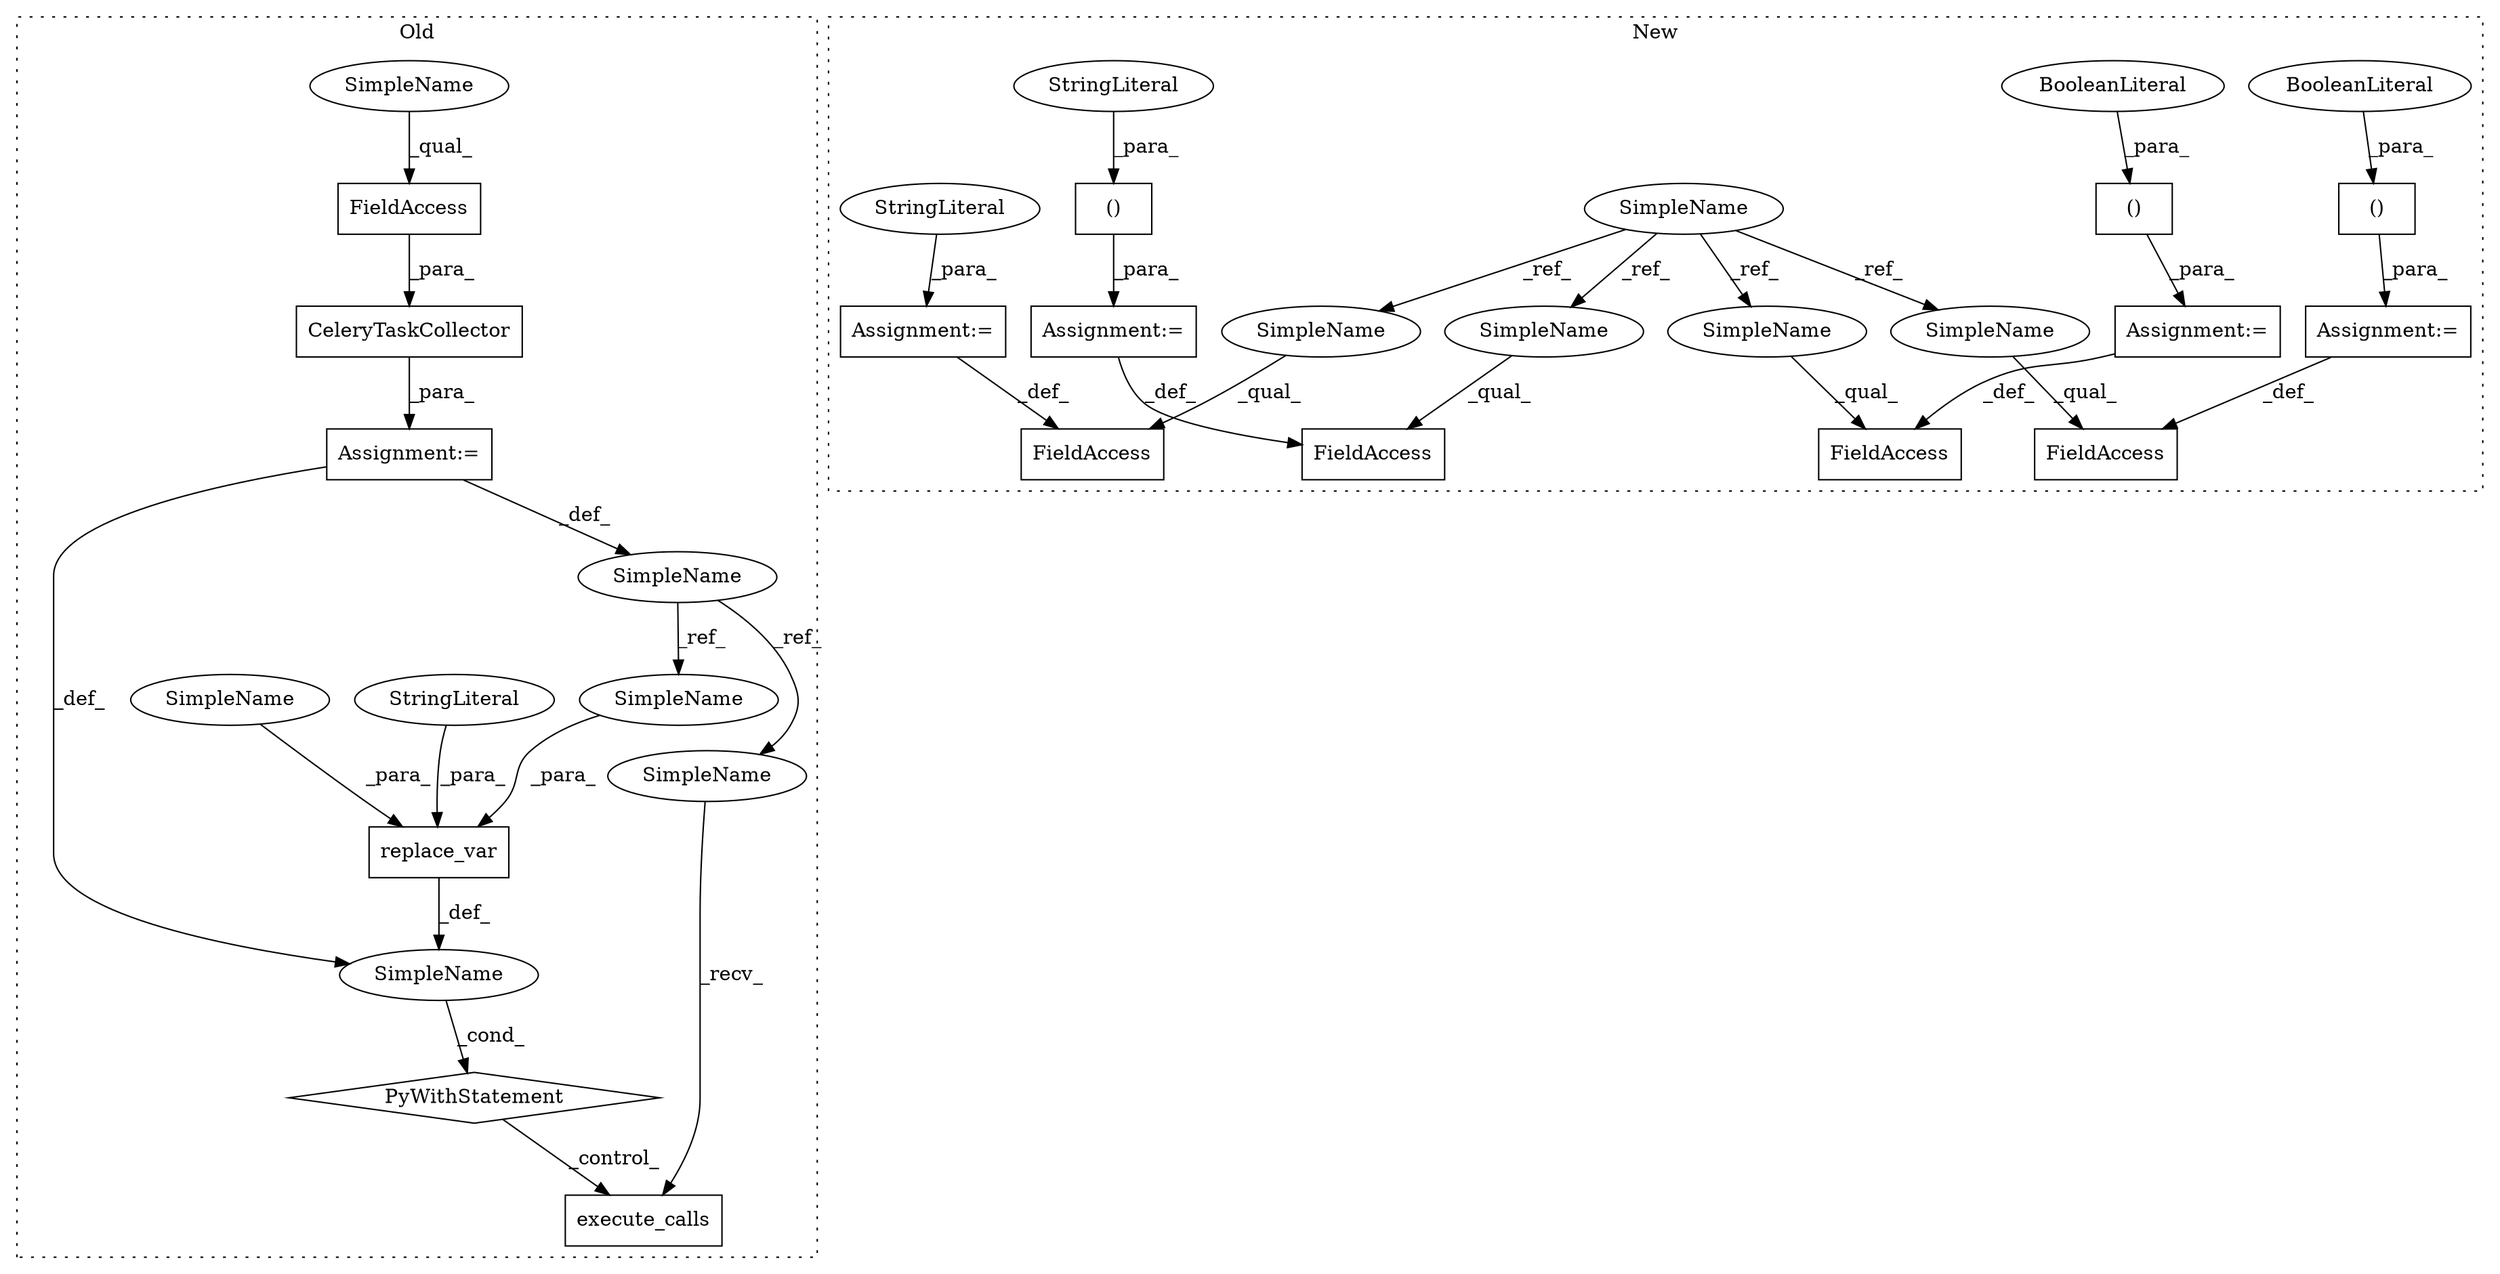 digraph G {
subgraph cluster0 {
1 [label="replace_var" a="32" s="5469,5518" l="12,1" shape="box"];
3 [label="PyWithStatement" a="104" s="5459,5519" l="10,2" shape="diamond"];
5 [label="StringLiteral" a="45" s="5489" l="14" shape="ellipse"];
6 [label="CeleryTaskCollector" a="32" s="5412,5452" l="20,1" shape="box"];
7 [label="FieldAccess" a="22" s="5432" l="20" shape="box"];
20 [label="Assignment:=" a="7" s="5411" l="1" shape="box"];
23 [label="execute_calls" a="32" s="5853" l="15" shape="box"];
24 [label="SimpleName" a="42" s="" l="" shape="ellipse"];
25 [label="SimpleName" a="42" s="5397" l="14" shape="ellipse"];
30 [label="SimpleName" a="42" s="5504" l="14" shape="ellipse"];
31 [label="SimpleName" a="42" s="5838" l="14" shape="ellipse"];
32 [label="SimpleName" a="42" s="5481" l="7" shape="ellipse"];
33 [label="SimpleName" a="42" s="5432" l="7" shape="ellipse"];
label = "Old";
style="dotted";
}
subgraph cluster1 {
2 [label="()" a="106" s="5259" l="28" shape="box"];
4 [label="BooleanLiteral" a="9" s="5283" l="4" shape="ellipse"];
8 [label="FieldAccess" a="22" s="5223" l="30" shape="box"];
9 [label="SimpleName" a="42" s="5039" l="8" shape="ellipse"];
10 [label="FieldAccess" a="22" s="5294" l="26" shape="box"];
11 [label="()" a="106" s="5326" l="28" shape="box"];
12 [label="BooleanLiteral" a="9" s="5350" l="4" shape="ellipse"];
13 [label="FieldAccess" a="22" s="5361" l="19" shape="box"];
14 [label="()" a="106" s="5386" l="35" shape="box"];
15 [label="StringLiteral" a="45" s="5410" l="11" shape="ellipse"];
16 [label="FieldAccess" a="22" s="5428" l="16" shape="box"];
17 [label="Assignment:=" a="7" s="5380" l="6" shape="box"];
18 [label="Assignment:=" a="7" s="5444" l="1" shape="box"];
19 [label="StringLiteral" a="45" s="5445" l="8" shape="ellipse"];
21 [label="Assignment:=" a="7" s="5253" l="6" shape="box"];
22 [label="Assignment:=" a="7" s="5320" l="6" shape="box"];
26 [label="SimpleName" a="42" s="5361" l="8" shape="ellipse"];
27 [label="SimpleName" a="42" s="5428" l="8" shape="ellipse"];
28 [label="SimpleName" a="42" s="5223" l="8" shape="ellipse"];
29 [label="SimpleName" a="42" s="5294" l="8" shape="ellipse"];
label = "New";
style="dotted";
}
1 -> 24 [label="_def_"];
2 -> 21 [label="_para_"];
3 -> 23 [label="_control_"];
4 -> 2 [label="_para_"];
5 -> 1 [label="_para_"];
6 -> 20 [label="_para_"];
7 -> 6 [label="_para_"];
9 -> 26 [label="_ref_"];
9 -> 29 [label="_ref_"];
9 -> 27 [label="_ref_"];
9 -> 28 [label="_ref_"];
11 -> 22 [label="_para_"];
12 -> 11 [label="_para_"];
14 -> 17 [label="_para_"];
15 -> 14 [label="_para_"];
17 -> 13 [label="_def_"];
18 -> 16 [label="_def_"];
19 -> 18 [label="_para_"];
20 -> 25 [label="_def_"];
20 -> 24 [label="_def_"];
21 -> 8 [label="_def_"];
22 -> 10 [label="_def_"];
24 -> 3 [label="_cond_"];
25 -> 31 [label="_ref_"];
25 -> 30 [label="_ref_"];
26 -> 13 [label="_qual_"];
27 -> 16 [label="_qual_"];
28 -> 8 [label="_qual_"];
29 -> 10 [label="_qual_"];
30 -> 1 [label="_para_"];
31 -> 23 [label="_recv_"];
32 -> 1 [label="_para_"];
33 -> 7 [label="_qual_"];
}